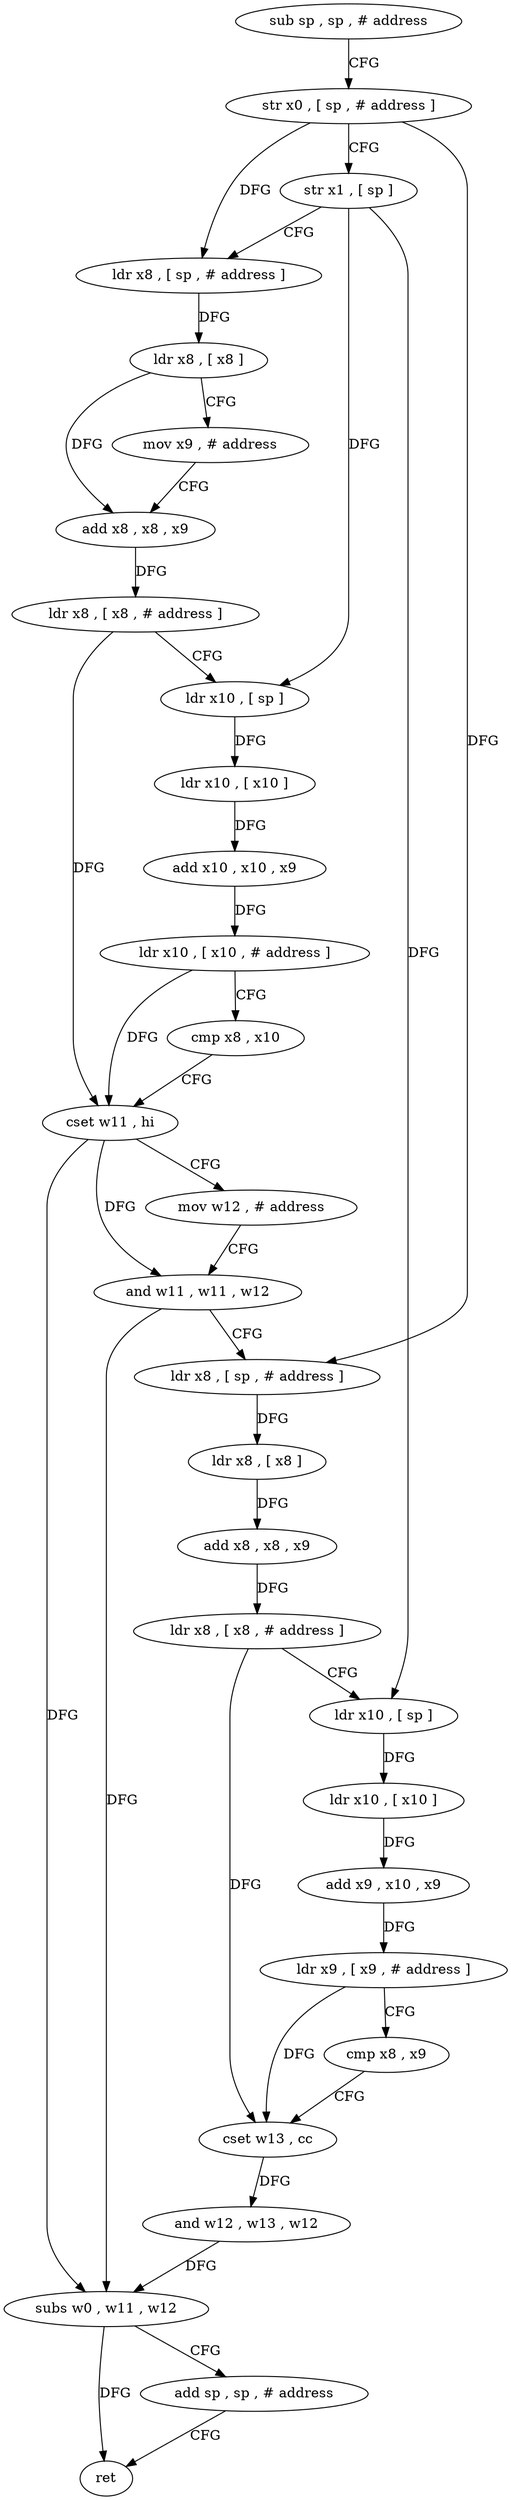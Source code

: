 digraph "func" {
"4225220" [label = "sub sp , sp , # address" ]
"4225224" [label = "str x0 , [ sp , # address ]" ]
"4225228" [label = "str x1 , [ sp ]" ]
"4225232" [label = "ldr x8 , [ sp , # address ]" ]
"4225236" [label = "ldr x8 , [ x8 ]" ]
"4225240" [label = "mov x9 , # address" ]
"4225244" [label = "add x8 , x8 , x9" ]
"4225248" [label = "ldr x8 , [ x8 , # address ]" ]
"4225252" [label = "ldr x10 , [ sp ]" ]
"4225256" [label = "ldr x10 , [ x10 ]" ]
"4225260" [label = "add x10 , x10 , x9" ]
"4225264" [label = "ldr x10 , [ x10 , # address ]" ]
"4225268" [label = "cmp x8 , x10" ]
"4225272" [label = "cset w11 , hi" ]
"4225276" [label = "mov w12 , # address" ]
"4225280" [label = "and w11 , w11 , w12" ]
"4225284" [label = "ldr x8 , [ sp , # address ]" ]
"4225288" [label = "ldr x8 , [ x8 ]" ]
"4225292" [label = "add x8 , x8 , x9" ]
"4225296" [label = "ldr x8 , [ x8 , # address ]" ]
"4225300" [label = "ldr x10 , [ sp ]" ]
"4225304" [label = "ldr x10 , [ x10 ]" ]
"4225308" [label = "add x9 , x10 , x9" ]
"4225312" [label = "ldr x9 , [ x9 , # address ]" ]
"4225316" [label = "cmp x8 , x9" ]
"4225320" [label = "cset w13 , cc" ]
"4225324" [label = "and w12 , w13 , w12" ]
"4225328" [label = "subs w0 , w11 , w12" ]
"4225332" [label = "add sp , sp , # address" ]
"4225336" [label = "ret" ]
"4225220" -> "4225224" [ label = "CFG" ]
"4225224" -> "4225228" [ label = "CFG" ]
"4225224" -> "4225232" [ label = "DFG" ]
"4225224" -> "4225284" [ label = "DFG" ]
"4225228" -> "4225232" [ label = "CFG" ]
"4225228" -> "4225252" [ label = "DFG" ]
"4225228" -> "4225300" [ label = "DFG" ]
"4225232" -> "4225236" [ label = "DFG" ]
"4225236" -> "4225240" [ label = "CFG" ]
"4225236" -> "4225244" [ label = "DFG" ]
"4225240" -> "4225244" [ label = "CFG" ]
"4225244" -> "4225248" [ label = "DFG" ]
"4225248" -> "4225252" [ label = "CFG" ]
"4225248" -> "4225272" [ label = "DFG" ]
"4225252" -> "4225256" [ label = "DFG" ]
"4225256" -> "4225260" [ label = "DFG" ]
"4225260" -> "4225264" [ label = "DFG" ]
"4225264" -> "4225268" [ label = "CFG" ]
"4225264" -> "4225272" [ label = "DFG" ]
"4225268" -> "4225272" [ label = "CFG" ]
"4225272" -> "4225276" [ label = "CFG" ]
"4225272" -> "4225280" [ label = "DFG" ]
"4225272" -> "4225328" [ label = "DFG" ]
"4225276" -> "4225280" [ label = "CFG" ]
"4225280" -> "4225284" [ label = "CFG" ]
"4225280" -> "4225328" [ label = "DFG" ]
"4225284" -> "4225288" [ label = "DFG" ]
"4225288" -> "4225292" [ label = "DFG" ]
"4225292" -> "4225296" [ label = "DFG" ]
"4225296" -> "4225300" [ label = "CFG" ]
"4225296" -> "4225320" [ label = "DFG" ]
"4225300" -> "4225304" [ label = "DFG" ]
"4225304" -> "4225308" [ label = "DFG" ]
"4225308" -> "4225312" [ label = "DFG" ]
"4225312" -> "4225316" [ label = "CFG" ]
"4225312" -> "4225320" [ label = "DFG" ]
"4225316" -> "4225320" [ label = "CFG" ]
"4225320" -> "4225324" [ label = "DFG" ]
"4225324" -> "4225328" [ label = "DFG" ]
"4225328" -> "4225332" [ label = "CFG" ]
"4225328" -> "4225336" [ label = "DFG" ]
"4225332" -> "4225336" [ label = "CFG" ]
}
